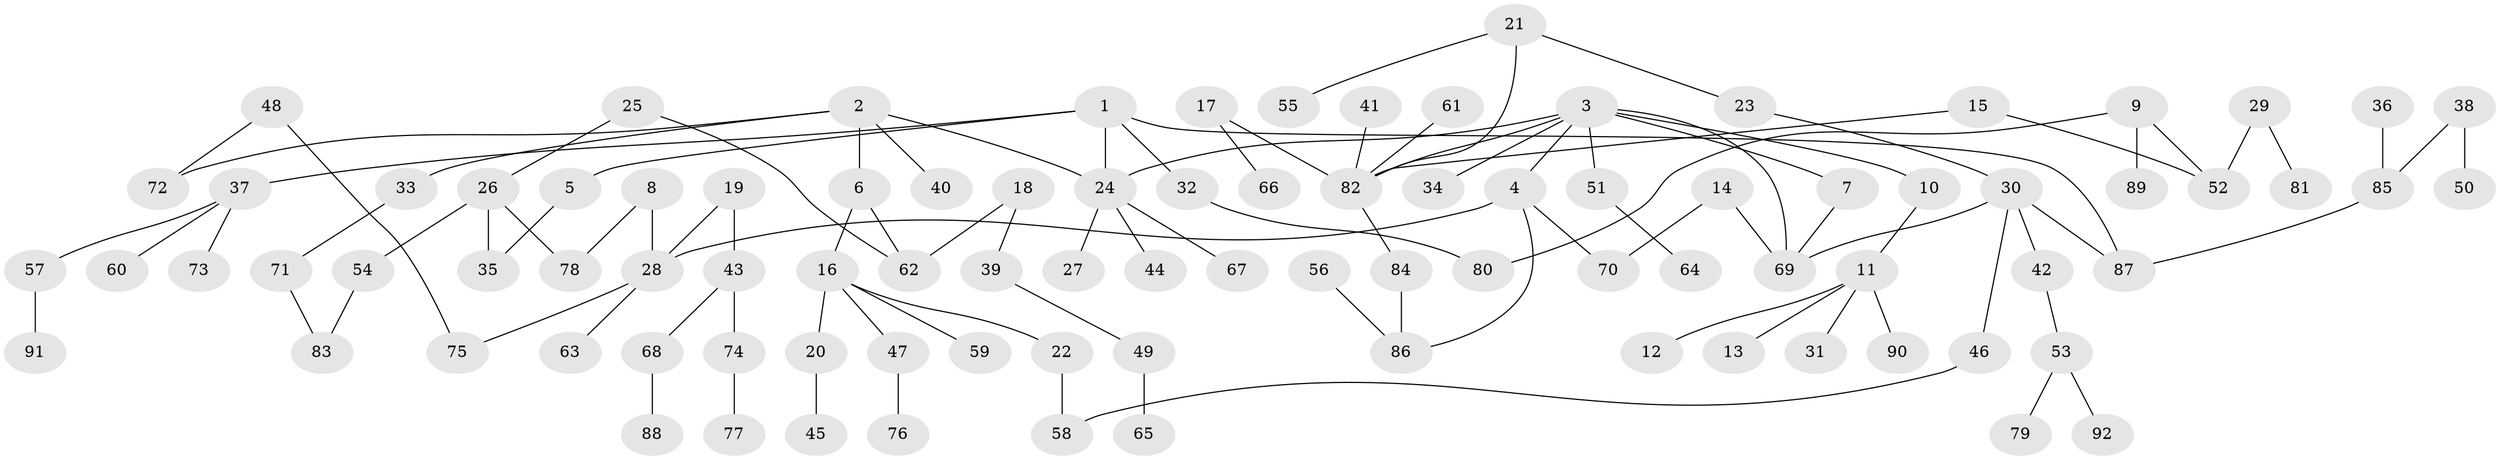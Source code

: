 // original degree distribution, {5: 0.046153846153846156, 7: 0.007692307692307693, 3: 0.12307692307692308, 8: 0.015384615384615385, 4: 0.06923076923076923, 2: 0.3230769230769231, 6: 0.007692307692307693, 1: 0.4076923076923077}
// Generated by graph-tools (version 1.1) at 2025/36/03/04/25 23:36:07]
// undirected, 92 vertices, 102 edges
graph export_dot {
  node [color=gray90,style=filled];
  1;
  2;
  3;
  4;
  5;
  6;
  7;
  8;
  9;
  10;
  11;
  12;
  13;
  14;
  15;
  16;
  17;
  18;
  19;
  20;
  21;
  22;
  23;
  24;
  25;
  26;
  27;
  28;
  29;
  30;
  31;
  32;
  33;
  34;
  35;
  36;
  37;
  38;
  39;
  40;
  41;
  42;
  43;
  44;
  45;
  46;
  47;
  48;
  49;
  50;
  51;
  52;
  53;
  54;
  55;
  56;
  57;
  58;
  59;
  60;
  61;
  62;
  63;
  64;
  65;
  66;
  67;
  68;
  69;
  70;
  71;
  72;
  73;
  74;
  75;
  76;
  77;
  78;
  79;
  80;
  81;
  82;
  83;
  84;
  85;
  86;
  87;
  88;
  89;
  90;
  91;
  92;
  1 -- 5 [weight=1.0];
  1 -- 24 [weight=1.0];
  1 -- 32 [weight=1.0];
  1 -- 37 [weight=1.0];
  1 -- 87 [weight=1.0];
  2 -- 6 [weight=1.0];
  2 -- 24 [weight=1.0];
  2 -- 33 [weight=1.0];
  2 -- 40 [weight=1.0];
  2 -- 72 [weight=1.0];
  3 -- 4 [weight=1.0];
  3 -- 7 [weight=1.0];
  3 -- 10 [weight=1.0];
  3 -- 24 [weight=1.0];
  3 -- 34 [weight=1.0];
  3 -- 51 [weight=1.0];
  3 -- 69 [weight=1.0];
  3 -- 82 [weight=1.0];
  4 -- 28 [weight=1.0];
  4 -- 70 [weight=1.0];
  4 -- 86 [weight=1.0];
  5 -- 35 [weight=1.0];
  6 -- 16 [weight=1.0];
  6 -- 62 [weight=1.0];
  7 -- 69 [weight=1.0];
  8 -- 28 [weight=1.0];
  8 -- 78 [weight=1.0];
  9 -- 52 [weight=1.0];
  9 -- 80 [weight=1.0];
  9 -- 89 [weight=1.0];
  10 -- 11 [weight=1.0];
  11 -- 12 [weight=1.0];
  11 -- 13 [weight=1.0];
  11 -- 31 [weight=1.0];
  11 -- 90 [weight=1.0];
  14 -- 69 [weight=1.0];
  14 -- 70 [weight=1.0];
  15 -- 52 [weight=1.0];
  15 -- 82 [weight=1.0];
  16 -- 20 [weight=1.0];
  16 -- 22 [weight=1.0];
  16 -- 47 [weight=1.0];
  16 -- 59 [weight=1.0];
  17 -- 66 [weight=1.0];
  17 -- 82 [weight=1.0];
  18 -- 39 [weight=1.0];
  18 -- 62 [weight=1.0];
  19 -- 28 [weight=1.0];
  19 -- 43 [weight=1.0];
  20 -- 45 [weight=1.0];
  21 -- 23 [weight=1.0];
  21 -- 55 [weight=1.0];
  21 -- 82 [weight=1.0];
  22 -- 58 [weight=1.0];
  23 -- 30 [weight=1.0];
  24 -- 27 [weight=1.0];
  24 -- 44 [weight=1.0];
  24 -- 67 [weight=1.0];
  25 -- 26 [weight=1.0];
  25 -- 62 [weight=1.0];
  26 -- 35 [weight=1.0];
  26 -- 54 [weight=1.0];
  26 -- 78 [weight=1.0];
  28 -- 63 [weight=1.0];
  28 -- 75 [weight=1.0];
  29 -- 52 [weight=1.0];
  29 -- 81 [weight=1.0];
  30 -- 42 [weight=1.0];
  30 -- 46 [weight=1.0];
  30 -- 69 [weight=1.0];
  30 -- 87 [weight=1.0];
  32 -- 80 [weight=1.0];
  33 -- 71 [weight=1.0];
  36 -- 85 [weight=1.0];
  37 -- 57 [weight=1.0];
  37 -- 60 [weight=1.0];
  37 -- 73 [weight=1.0];
  38 -- 50 [weight=1.0];
  38 -- 85 [weight=1.0];
  39 -- 49 [weight=1.0];
  41 -- 82 [weight=1.0];
  42 -- 53 [weight=1.0];
  43 -- 68 [weight=1.0];
  43 -- 74 [weight=1.0];
  46 -- 58 [weight=1.0];
  47 -- 76 [weight=1.0];
  48 -- 72 [weight=1.0];
  48 -- 75 [weight=1.0];
  49 -- 65 [weight=1.0];
  51 -- 64 [weight=1.0];
  53 -- 79 [weight=1.0];
  53 -- 92 [weight=1.0];
  54 -- 83 [weight=1.0];
  56 -- 86 [weight=1.0];
  57 -- 91 [weight=1.0];
  61 -- 82 [weight=1.0];
  68 -- 88 [weight=1.0];
  71 -- 83 [weight=1.0];
  74 -- 77 [weight=1.0];
  82 -- 84 [weight=1.0];
  84 -- 86 [weight=1.0];
  85 -- 87 [weight=1.0];
}

